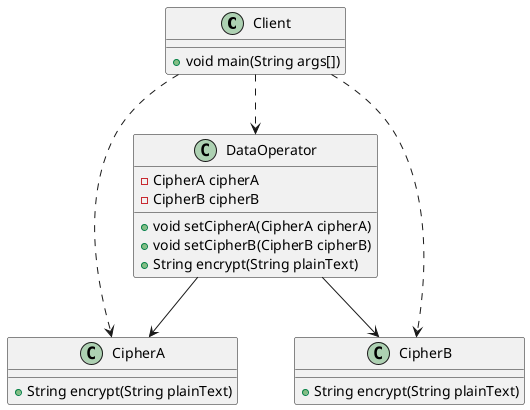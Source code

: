 @startuml 

skinparam DefaultFontName PingFangSC-Regular

class Client {
    + void main(String args[])
}

class DataOperator {
    - CipherA cipherA
    - CipherB cipherB
    + void setCipherA(CipherA cipherA)
    + void setCipherB(CipherB cipherB)
    + String encrypt(String plainText)
}

class CipherA {
    + String encrypt(String plainText)
}

class CipherB {
    + String encrypt(String plainText)
}

Client ..> DataOperator
Client ..> CipherA
Client ..> CipherB
DataOperator --> CipherA
DataOperator --> CipherB

@enduml